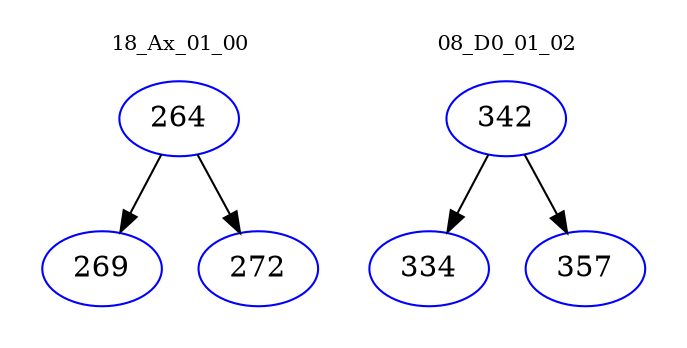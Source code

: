 digraph{
subgraph cluster_0 {
color = white
label = "18_Ax_01_00";
fontsize=10;
T0_264 [label="264", color="blue"]
T0_264 -> T0_269 [color="black"]
T0_269 [label="269", color="blue"]
T0_264 -> T0_272 [color="black"]
T0_272 [label="272", color="blue"]
}
subgraph cluster_1 {
color = white
label = "08_D0_01_02";
fontsize=10;
T1_342 [label="342", color="blue"]
T1_342 -> T1_334 [color="black"]
T1_334 [label="334", color="blue"]
T1_342 -> T1_357 [color="black"]
T1_357 [label="357", color="blue"]
}
}
